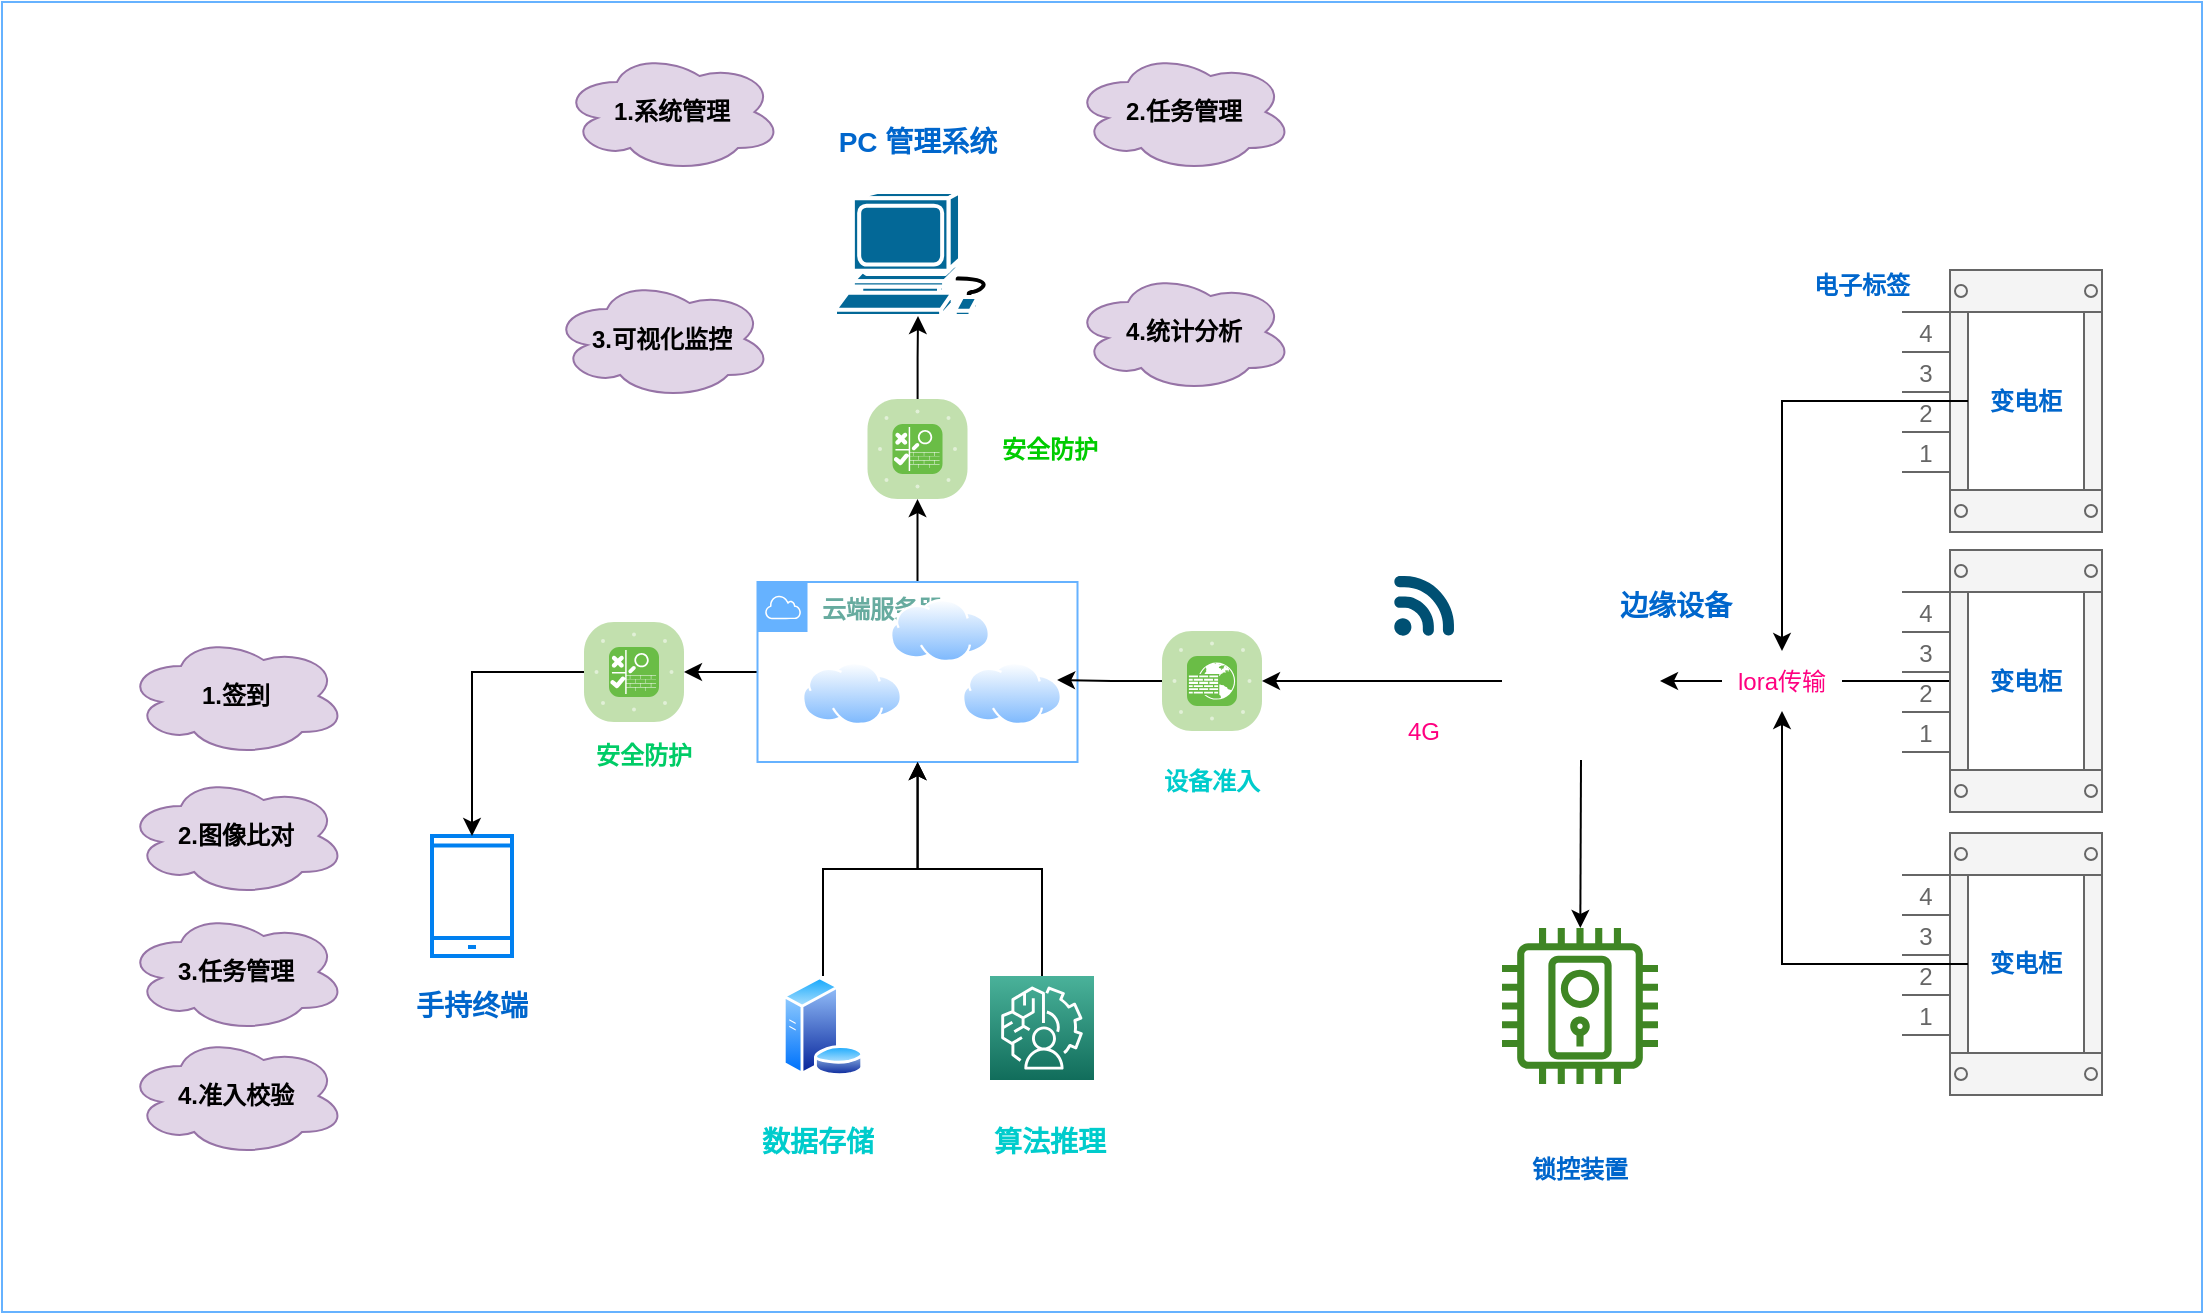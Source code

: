<mxfile version="20.4.0" type="github">
  <diagram id="f5aA6mKZVOiBzjaRbKyW" name="第 1 页">
    <mxGraphModel dx="2062" dy="2259" grid="1" gridSize="10" guides="1" tooltips="1" connect="1" arrows="1" fold="1" page="1" pageScale="1" pageWidth="827" pageHeight="1169" math="0" shadow="0">
      <root>
        <mxCell id="0" />
        <mxCell id="1" parent="0" />
        <mxCell id="0t1G-UWzfi1k0xEK51TH-30" value="" style="rounded=0;whiteSpace=wrap;html=1;strokeColor=#66B2FF;fontSize=14;fontColor=#0066CC;" vertex="1" parent="1">
          <mxGeometry x="20" y="-15" width="1100" height="655" as="geometry" />
        </mxCell>
        <mxCell id="h2EVxIKH0hydPoliz-5T-1" value="" style="strokeColor=#666666;html=1;verticalLabelPosition=bottom;labelBackgroundColor=#ffffff;verticalAlign=top;outlineConnect=0;shadow=0;dashed=0;shape=mxgraph.rackGeneral.container;fillColor2=#f4f4f4;container=1;collapsible=0;childLayout=rack;allowGaps=1;marginLeft=33;marginRight=9;marginTop=21;marginBottom=22;textColor=#666666;numDisp=ascend;" parent="1" vertex="1">
          <mxGeometry x="970" y="119" width="100" height="131" as="geometry" />
        </mxCell>
        <mxCell id="h2EVxIKH0hydPoliz-5T-51" value="变电柜" style="text;html=1;strokeColor=none;fillColor=none;align=center;verticalAlign=middle;whiteSpace=wrap;rounded=0;fontStyle=1;fontColor=#0066CC;" parent="h2EVxIKH0hydPoliz-5T-1" vertex="1">
          <mxGeometry x="33" y="50.5" width="58" height="30" as="geometry" />
        </mxCell>
        <mxCell id="h2EVxIKH0hydPoliz-5T-4" value="" style="sketch=0;outlineConnect=0;fontColor=#232F3E;gradientColor=none;fillColor=#3F8624;strokeColor=none;dashed=0;verticalLabelPosition=bottom;verticalAlign=top;align=center;html=1;fontSize=12;fontStyle=0;aspect=fixed;pointerEvents=1;shape=mxgraph.aws4.door_lock;" parent="1" vertex="1">
          <mxGeometry x="770" y="448" width="78" height="78" as="geometry" />
        </mxCell>
        <mxCell id="h2EVxIKH0hydPoliz-5T-5" value="锁控装置" style="text;html=1;strokeColor=none;fillColor=none;align=center;verticalAlign=middle;whiteSpace=wrap;rounded=0;fontStyle=1;fontColor=#0066CC;" parent="1" vertex="1">
          <mxGeometry x="779" y="554" width="60" height="30" as="geometry" />
        </mxCell>
        <mxCell id="h2EVxIKH0hydPoliz-5T-10" value="电子标签" style="text;html=1;strokeColor=none;fillColor=none;align=center;verticalAlign=middle;whiteSpace=wrap;rounded=0;fontStyle=1;fontColor=#0066CC;" parent="1" vertex="1">
          <mxGeometry x="920" y="112" width="60" height="30" as="geometry" />
        </mxCell>
        <mxCell id="h2EVxIKH0hydPoliz-5T-24" value="" style="points=[[0.005,0.09,0],[0.08,0,0],[0.76,0.25,0],[1,0.92,0],[0.91,0.995,0],[0.57,0.995,0],[0.045,0.955,0],[0.005,0.43,0]];verticalLabelPosition=bottom;sketch=0;html=1;verticalAlign=top;aspect=fixed;align=center;pointerEvents=1;shape=mxgraph.cisco19.3g_4g_indicator;fillColor=#005073;strokeColor=none;" parent="1" vertex="1">
          <mxGeometry x="716" y="272" width="30" height="30" as="geometry" />
        </mxCell>
        <mxCell id="h2EVxIKH0hydPoliz-5T-63" value="" style="edgeStyle=orthogonalEdgeStyle;rounded=0;orthogonalLoop=1;jettySize=auto;html=1;" parent="1" source="h2EVxIKH0hydPoliz-5T-25" target="h2EVxIKH0hydPoliz-5T-61" edge="1">
          <mxGeometry relative="1" as="geometry" />
        </mxCell>
        <mxCell id="h2EVxIKH0hydPoliz-5T-68" value="" style="edgeStyle=orthogonalEdgeStyle;rounded=0;orthogonalLoop=1;jettySize=auto;html=1;" parent="1" source="h2EVxIKH0hydPoliz-5T-25" target="h2EVxIKH0hydPoliz-5T-62" edge="1">
          <mxGeometry relative="1" as="geometry" />
        </mxCell>
        <mxCell id="h2EVxIKH0hydPoliz-5T-25" value="&lt;b&gt;&lt;font color=&quot;#67ab9f&quot;&gt;云端服务器&lt;/font&gt;&lt;/b&gt;" style="sketch=0;outlineConnect=0;gradientColor=none;html=1;whiteSpace=wrap;fontSize=12;fontStyle=0;shape=mxgraph.aws4.group;grIcon=mxgraph.aws4.group_aws_cloud;strokeColor=#66B2FF;fillColor=none;verticalAlign=top;align=left;spacingLeft=30;fontColor=#AAB7B8;dashed=0;" parent="1" vertex="1">
          <mxGeometry x="397.75" y="275" width="160" height="90" as="geometry" />
        </mxCell>
        <mxCell id="h2EVxIKH0hydPoliz-5T-27" value="" style="aspect=fixed;perimeter=ellipsePerimeter;html=1;align=center;shadow=0;dashed=0;spacingTop=3;image;image=img/lib/active_directory/internet_cloud.svg;" parent="1" vertex="1">
          <mxGeometry x="420" y="315" width="50" height="31.5" as="geometry" />
        </mxCell>
        <mxCell id="h2EVxIKH0hydPoliz-5T-28" value="" style="aspect=fixed;perimeter=ellipsePerimeter;html=1;align=center;shadow=0;dashed=0;spacingTop=3;image;image=img/lib/active_directory/internet_cloud.svg;" parent="1" vertex="1">
          <mxGeometry x="464" y="283.5" width="50" height="31.5" as="geometry" />
        </mxCell>
        <mxCell id="h2EVxIKH0hydPoliz-5T-33" value="4G" style="text;html=1;strokeColor=none;fillColor=none;align=center;verticalAlign=middle;whiteSpace=wrap;rounded=0;fontColor=#FF0080;" parent="1" vertex="1">
          <mxGeometry x="701" y="335" width="60" height="30" as="geometry" />
        </mxCell>
        <mxCell id="h2EVxIKH0hydPoliz-5T-35" value="" style="html=1;verticalLabelPosition=bottom;align=center;labelBackgroundColor=#ffffff;verticalAlign=top;strokeWidth=2;strokeColor=#0080F0;shadow=0;dashed=0;shape=mxgraph.ios7.icons.smartphone;" parent="1" vertex="1">
          <mxGeometry x="235" y="402" width="40" height="60" as="geometry" />
        </mxCell>
        <mxCell id="h2EVxIKH0hydPoliz-5T-36" value="手持终端" style="text;html=1;strokeColor=none;fillColor=none;align=center;verticalAlign=middle;whiteSpace=wrap;rounded=0;fontStyle=1;fontSize=14;fontColor=#0066CC;" parent="1" vertex="1">
          <mxGeometry x="225" y="472" width="60" height="30" as="geometry" />
        </mxCell>
        <mxCell id="h2EVxIKH0hydPoliz-5T-38" value="" style="shape=mxgraph.cisco.computers_and_peripherals.workstation;html=1;pointerEvents=1;dashed=0;fillColor=#036897;strokeColor=#ffffff;strokeWidth=2;verticalLabelPosition=bottom;verticalAlign=top;align=center;outlineConnect=0;" parent="1" vertex="1">
          <mxGeometry x="436.5" y="80" width="83" height="62" as="geometry" />
        </mxCell>
        <mxCell id="h2EVxIKH0hydPoliz-5T-39" value="PC 管理系统" style="text;html=1;strokeColor=none;fillColor=none;align=center;verticalAlign=middle;whiteSpace=wrap;rounded=0;fontStyle=1;fontSize=14;fontColor=#0066CC;" parent="1" vertex="1">
          <mxGeometry x="434" y="40" width="87.5" height="30" as="geometry" />
        </mxCell>
        <mxCell id="h2EVxIKH0hydPoliz-5T-40" value="1.系统管理" style="ellipse;shape=cloud;whiteSpace=wrap;html=1;strokeColor=#9673a6;fontStyle=1;fillColor=#e1d5e7;" parent="1" vertex="1">
          <mxGeometry x="300" y="10" width="110" height="60" as="geometry" />
        </mxCell>
        <mxCell id="h2EVxIKH0hydPoliz-5T-41" value="3.可视化监控" style="ellipse;shape=cloud;whiteSpace=wrap;html=1;strokeColor=#9673a6;fontStyle=1;fillColor=#e1d5e7;" parent="1" vertex="1">
          <mxGeometry x="295" y="123.5" width="110" height="60" as="geometry" />
        </mxCell>
        <mxCell id="h2EVxIKH0hydPoliz-5T-42" value="2.任务管理" style="ellipse;shape=cloud;whiteSpace=wrap;html=1;strokeColor=#9673a6;fontStyle=1;fillColor=#e1d5e7;" parent="1" vertex="1">
          <mxGeometry x="555.5" y="10" width="110" height="60" as="geometry" />
        </mxCell>
        <mxCell id="h2EVxIKH0hydPoliz-5T-43" value="4.统计分析" style="ellipse;shape=cloud;whiteSpace=wrap;html=1;strokeColor=#9673a6;fontStyle=1;fillColor=#e1d5e7;" parent="1" vertex="1">
          <mxGeometry x="555.5" y="120" width="110" height="60" as="geometry" />
        </mxCell>
        <mxCell id="h2EVxIKH0hydPoliz-5T-44" value="1.签到" style="ellipse;shape=cloud;whiteSpace=wrap;html=1;strokeColor=#9673a6;fontStyle=1;fillColor=#e1d5e7;" parent="1" vertex="1">
          <mxGeometry x="82" y="302" width="110" height="60" as="geometry" />
        </mxCell>
        <mxCell id="h2EVxIKH0hydPoliz-5T-45" value="2.图像比对" style="ellipse;shape=cloud;whiteSpace=wrap;html=1;strokeColor=#9673a6;fontStyle=1;fillColor=#e1d5e7;" parent="1" vertex="1">
          <mxGeometry x="82" y="372" width="110" height="60" as="geometry" />
        </mxCell>
        <mxCell id="h2EVxIKH0hydPoliz-5T-46" value="3.任务管理" style="ellipse;shape=cloud;whiteSpace=wrap;html=1;strokeColor=#9673a6;fontStyle=1;fillColor=#e1d5e7;" parent="1" vertex="1">
          <mxGeometry x="82" y="440" width="110" height="60" as="geometry" />
        </mxCell>
        <mxCell id="h2EVxIKH0hydPoliz-5T-47" value="" style="aspect=fixed;perimeter=ellipsePerimeter;html=1;align=center;shadow=0;dashed=0;spacingTop=3;image;image=img/lib/active_directory/internet_cloud.svg;" parent="1" vertex="1">
          <mxGeometry x="500" y="315" width="50" height="31.5" as="geometry" />
        </mxCell>
        <mxCell id="h2EVxIKH0hydPoliz-5T-52" value="4.准入校验" style="ellipse;shape=cloud;whiteSpace=wrap;html=1;strokeColor=#9673a6;fontStyle=1;fillColor=#e1d5e7;" parent="1" vertex="1">
          <mxGeometry x="82" y="502" width="110" height="60" as="geometry" />
        </mxCell>
        <mxCell id="0t1G-UWzfi1k0xEK51TH-29" value="" style="edgeStyle=orthogonalEdgeStyle;rounded=0;orthogonalLoop=1;jettySize=auto;html=1;fontSize=14;fontColor=#0066CC;" edge="1" parent="1" source="h2EVxIKH0hydPoliz-5T-54" target="h2EVxIKH0hydPoliz-5T-25">
          <mxGeometry relative="1" as="geometry" />
        </mxCell>
        <mxCell id="h2EVxIKH0hydPoliz-5T-54" value="" style="aspect=fixed;perimeter=ellipsePerimeter;html=1;align=center;shadow=0;dashed=0;spacingTop=3;image;image=img/lib/active_directory/database_server.svg;strokeColor=#66B2FF;" parent="1" vertex="1">
          <mxGeometry x="410" y="472" width="41" height="50" as="geometry" />
        </mxCell>
        <mxCell id="0t1G-UWzfi1k0xEK51TH-28" value="" style="edgeStyle=orthogonalEdgeStyle;rounded=0;orthogonalLoop=1;jettySize=auto;html=1;fontSize=14;fontColor=#0066CC;" edge="1" parent="1" source="h2EVxIKH0hydPoliz-5T-57" target="h2EVxIKH0hydPoliz-5T-25">
          <mxGeometry relative="1" as="geometry" />
        </mxCell>
        <mxCell id="h2EVxIKH0hydPoliz-5T-57" value="" style="sketch=0;points=[[0,0,0],[0.25,0,0],[0.5,0,0],[0.75,0,0],[1,0,0],[0,1,0],[0.25,1,0],[0.5,1,0],[0.75,1,0],[1,1,0],[0,0.25,0],[0,0.5,0],[0,0.75,0],[1,0.25,0],[1,0.5,0],[1,0.75,0]];outlineConnect=0;fontColor=#232F3E;gradientColor=#4AB29A;gradientDirection=north;fillColor=#116D5B;strokeColor=#ffffff;dashed=0;verticalLabelPosition=bottom;verticalAlign=top;align=center;html=1;fontSize=12;fontStyle=0;aspect=fixed;shape=mxgraph.aws4.resourceIcon;resIcon=mxgraph.aws4.augmented_ai;" parent="1" vertex="1">
          <mxGeometry x="514" y="472" width="52" height="52" as="geometry" />
        </mxCell>
        <mxCell id="h2EVxIKH0hydPoliz-5T-58" value="算法推理" style="text;html=1;strokeColor=none;fillColor=none;align=center;verticalAlign=middle;whiteSpace=wrap;rounded=0;fontStyle=1;fontSize=14;fontColor=#00CCCC;" parent="1" vertex="1">
          <mxGeometry x="514" y="540" width="60" height="30" as="geometry" />
        </mxCell>
        <mxCell id="h2EVxIKH0hydPoliz-5T-59" value="数据存储" style="text;html=1;strokeColor=none;fillColor=none;align=center;verticalAlign=middle;whiteSpace=wrap;rounded=0;fontSize=14;fontStyle=1;fontColor=#00CCCC;" parent="1" vertex="1">
          <mxGeometry x="397.75" y="540" width="60" height="30" as="geometry" />
        </mxCell>
        <mxCell id="h2EVxIKH0hydPoliz-5T-60" style="edgeStyle=orthogonalEdgeStyle;rounded=0;orthogonalLoop=1;jettySize=auto;html=1;exitX=0.5;exitY=1;exitDx=0;exitDy=0;exitPerimeter=0;" parent="1" source="h2EVxIKH0hydPoliz-5T-57" target="h2EVxIKH0hydPoliz-5T-57" edge="1">
          <mxGeometry relative="1" as="geometry" />
        </mxCell>
        <mxCell id="h2EVxIKH0hydPoliz-5T-67" style="edgeStyle=orthogonalEdgeStyle;rounded=0;orthogonalLoop=1;jettySize=auto;html=1;" parent="1" source="h2EVxIKH0hydPoliz-5T-61" target="h2EVxIKH0hydPoliz-5T-38" edge="1">
          <mxGeometry relative="1" as="geometry" />
        </mxCell>
        <mxCell id="h2EVxIKH0hydPoliz-5T-61" value="" style="verticalLabelPosition=bottom;sketch=0;html=1;fillColor=#6ABD46;strokeColor=#ffffff;verticalAlign=top;align=center;points=[[0.085,0.085,0],[0.915,0.085,0],[0.915,0.915,0],[0.085,0.915,0],[0.25,0,0],[0.5,0,0],[0.75,0,0],[1,0.25,0],[1,0.5,0],[1,0.75,0],[0.75,1,0],[0.5,1,0],[0.25,1,0],[0,0.75,0],[0,0.5,0],[0,0.25,0]];pointerEvents=1;shape=mxgraph.cisco_safe.compositeIcon;bgIcon=mxgraph.cisco_safe.architecture.generic_appliance;resIcon=mxgraph.cisco_safe.architecture.web_application_firewall;" parent="1" vertex="1">
          <mxGeometry x="452.75" y="183.5" width="50" height="50" as="geometry" />
        </mxCell>
        <mxCell id="h2EVxIKH0hydPoliz-5T-69" style="edgeStyle=orthogonalEdgeStyle;rounded=0;orthogonalLoop=1;jettySize=auto;html=1;" parent="1" source="h2EVxIKH0hydPoliz-5T-62" target="h2EVxIKH0hydPoliz-5T-35" edge="1">
          <mxGeometry relative="1" as="geometry" />
        </mxCell>
        <mxCell id="h2EVxIKH0hydPoliz-5T-62" value="" style="verticalLabelPosition=bottom;sketch=0;html=1;fillColor=#6ABD46;strokeColor=#ffffff;verticalAlign=top;align=center;points=[[0.085,0.085,0],[0.915,0.085,0],[0.915,0.915,0],[0.085,0.915,0],[0.25,0,0],[0.5,0,0],[0.75,0,0],[1,0.25,0],[1,0.5,0],[1,0.75,0],[0.75,1,0],[0.5,1,0],[0.25,1,0],[0,0.75,0],[0,0.5,0],[0,0.25,0]];pointerEvents=1;shape=mxgraph.cisco_safe.compositeIcon;bgIcon=mxgraph.cisco_safe.architecture.generic_appliance;resIcon=mxgraph.cisco_safe.architecture.web_application_firewall;" parent="1" vertex="1">
          <mxGeometry x="311" y="295" width="50" height="50" as="geometry" />
        </mxCell>
        <mxCell id="h2EVxIKH0hydPoliz-5T-70" value="边缘设备" style="text;html=1;strokeColor=none;fillColor=none;align=center;verticalAlign=middle;whiteSpace=wrap;rounded=0;fontStyle=1;fontSize=14;fontColor=#0066CC;" parent="1" vertex="1">
          <mxGeometry x="827" y="272" width="60" height="30" as="geometry" />
        </mxCell>
        <mxCell id="0t1G-UWzfi1k0xEK51TH-14" value="" style="edgeStyle=orthogonalEdgeStyle;rounded=0;orthogonalLoop=1;jettySize=auto;html=1;fontSize=14;fontColor=#0066CC;" edge="1" parent="1" source="h2EVxIKH0hydPoliz-5T-73" target="0t1G-UWzfi1k0xEK51TH-6">
          <mxGeometry relative="1" as="geometry" />
        </mxCell>
        <mxCell id="0t1G-UWzfi1k0xEK51TH-15" value="" style="edgeStyle=orthogonalEdgeStyle;rounded=0;orthogonalLoop=1;jettySize=auto;html=1;fontSize=14;fontColor=#0066CC;" edge="1" parent="1" source="h2EVxIKH0hydPoliz-5T-73" target="h2EVxIKH0hydPoliz-5T-84">
          <mxGeometry relative="1" as="geometry" />
        </mxCell>
        <mxCell id="h2EVxIKH0hydPoliz-5T-73" value="lora传输" style="text;html=1;strokeColor=none;fillColor=none;align=center;verticalAlign=middle;whiteSpace=wrap;rounded=0;fontColor=#FF0080;" parent="1" vertex="1">
          <mxGeometry x="880" y="309.5" width="60" height="30" as="geometry" />
        </mxCell>
        <mxCell id="0t1G-UWzfi1k0xEK51TH-25" style="edgeStyle=orthogonalEdgeStyle;rounded=0;orthogonalLoop=1;jettySize=auto;html=1;entryX=1;entryY=0.25;entryDx=0;entryDy=0;fontSize=14;fontColor=#0066CC;" edge="1" parent="1" source="h2EVxIKH0hydPoliz-5T-75" target="h2EVxIKH0hydPoliz-5T-47">
          <mxGeometry relative="1" as="geometry" />
        </mxCell>
        <mxCell id="h2EVxIKH0hydPoliz-5T-75" value="" style="verticalLabelPosition=bottom;sketch=0;html=1;fillColor=#6ABD46;strokeColor=#ffffff;verticalAlign=top;align=center;points=[[0.085,0.085,0],[0.915,0.085,0],[0.915,0.915,0],[0.085,0.915,0],[0.25,0,0],[0.5,0,0],[0.75,0,0],[1,0.25,0],[1,0.5,0],[1,0.75,0],[0.75,1,0],[0.5,1,0],[0.25,1,0],[0,0.75,0],[0,0.5,0],[0,0.25,0]];pointerEvents=1;shape=mxgraph.cisco_safe.compositeIcon;bgIcon=mxgraph.cisco_safe.architecture.generic_appliance;resIcon=mxgraph.cisco_safe.architecture.web_application_firewall_2;" parent="1" vertex="1">
          <mxGeometry x="600" y="299.5" width="50" height="50" as="geometry" />
        </mxCell>
        <mxCell id="h2EVxIKH0hydPoliz-5T-77" value="" style="strokeColor=#666666;html=1;verticalLabelPosition=bottom;labelBackgroundColor=#ffffff;verticalAlign=top;outlineConnect=0;shadow=0;dashed=0;shape=mxgraph.rackGeneral.container;fillColor2=#f4f4f4;container=1;collapsible=0;childLayout=rack;allowGaps=1;marginLeft=33;marginRight=9;marginTop=21;marginBottom=22;textColor=#666666;numDisp=ascend;" parent="1" vertex="1">
          <mxGeometry x="970" y="259" width="100" height="131" as="geometry" />
        </mxCell>
        <mxCell id="h2EVxIKH0hydPoliz-5T-84" value="变电柜" style="text;html=1;strokeColor=none;fillColor=none;align=center;verticalAlign=middle;whiteSpace=wrap;rounded=0;fontStyle=1;fontColor=#0066CC;" parent="h2EVxIKH0hydPoliz-5T-77" vertex="1">
          <mxGeometry x="33" y="50.5" width="58" height="30" as="geometry" />
        </mxCell>
        <mxCell id="h2EVxIKH0hydPoliz-5T-78" value="" style="strokeColor=#666666;html=1;verticalLabelPosition=bottom;labelBackgroundColor=#ffffff;verticalAlign=top;outlineConnect=0;shadow=0;dashed=0;shape=mxgraph.rackGeneral.container;fillColor2=#f4f4f4;container=1;collapsible=0;childLayout=rack;allowGaps=1;marginLeft=33;marginRight=9;marginTop=21;marginBottom=22;textColor=#666666;numDisp=ascend;" parent="1" vertex="1">
          <mxGeometry x="970" y="400.5" width="100" height="131" as="geometry" />
        </mxCell>
        <mxCell id="h2EVxIKH0hydPoliz-5T-85" value="变电柜" style="text;html=1;strokeColor=none;fillColor=none;align=center;verticalAlign=middle;whiteSpace=wrap;rounded=0;fontStyle=1;fontColor=#0066CC;" parent="h2EVxIKH0hydPoliz-5T-78" vertex="1">
          <mxGeometry x="33" y="50.5" width="58" height="30" as="geometry" />
        </mxCell>
        <mxCell id="h2EVxIKH0hydPoliz-5T-79" value="安全防护" style="text;html=1;strokeColor=none;fillColor=none;align=center;verticalAlign=middle;whiteSpace=wrap;rounded=0;fontStyle=1;fontColor=#00CC66;" parent="1" vertex="1">
          <mxGeometry x="311" y="347" width="60" height="30" as="geometry" />
        </mxCell>
        <mxCell id="h2EVxIKH0hydPoliz-5T-80" value="安全防护" style="text;html=1;strokeColor=none;fillColor=none;align=center;verticalAlign=middle;whiteSpace=wrap;rounded=0;fontStyle=1;fontColor=#00CC00;" parent="1" vertex="1">
          <mxGeometry x="514" y="193.5" width="60" height="30" as="geometry" />
        </mxCell>
        <mxCell id="h2EVxIKH0hydPoliz-5T-82" value="设备准入" style="text;html=1;strokeColor=none;fillColor=none;align=center;verticalAlign=middle;whiteSpace=wrap;rounded=0;fontStyle=1;fontColor=#00CCCC;" parent="1" vertex="1">
          <mxGeometry x="595" y="360" width="60" height="30" as="geometry" />
        </mxCell>
        <mxCell id="0t1G-UWzfi1k0xEK51TH-20" style="edgeStyle=orthogonalEdgeStyle;rounded=0;orthogonalLoop=1;jettySize=auto;html=1;entryX=1;entryY=0.5;entryDx=0;entryDy=0;entryPerimeter=0;fontSize=14;fontColor=#0066CC;" edge="1" parent="1" source="0t1G-UWzfi1k0xEK51TH-6" target="h2EVxIKH0hydPoliz-5T-75">
          <mxGeometry relative="1" as="geometry" />
        </mxCell>
        <mxCell id="0t1G-UWzfi1k0xEK51TH-6" value="" style="shape=image;html=1;verticalAlign=top;verticalLabelPosition=bottom;labelBackgroundColor=#ffffff;imageAspect=0;aspect=fixed;image=https://cdn1.iconfinder.com/data/icons/nuvola2/128x128/apps/kcmpci.png" vertex="1" parent="1">
          <mxGeometry x="770" y="285" width="79" height="79" as="geometry" />
        </mxCell>
        <mxCell id="0t1G-UWzfi1k0xEK51TH-13" value="" style="endArrow=classic;html=1;rounded=0;fontSize=14;fontColor=#0066CC;exitX=0.5;exitY=1;exitDx=0;exitDy=0;" edge="1" parent="1" source="0t1G-UWzfi1k0xEK51TH-6" target="h2EVxIKH0hydPoliz-5T-4">
          <mxGeometry width="50" height="50" relative="1" as="geometry">
            <mxPoint x="820" y="370" as="sourcePoint" />
            <mxPoint x="440" y="440" as="targetPoint" />
          </mxGeometry>
        </mxCell>
        <mxCell id="0t1G-UWzfi1k0xEK51TH-23" style="edgeStyle=orthogonalEdgeStyle;rounded=0;orthogonalLoop=1;jettySize=auto;html=1;fontSize=14;fontColor=#0066CC;" edge="1" parent="1" source="h2EVxIKH0hydPoliz-5T-85" target="h2EVxIKH0hydPoliz-5T-73">
          <mxGeometry relative="1" as="geometry" />
        </mxCell>
        <mxCell id="0t1G-UWzfi1k0xEK51TH-24" style="edgeStyle=orthogonalEdgeStyle;rounded=0;orthogonalLoop=1;jettySize=auto;html=1;fontSize=14;fontColor=#0066CC;" edge="1" parent="1" source="h2EVxIKH0hydPoliz-5T-51" target="h2EVxIKH0hydPoliz-5T-73">
          <mxGeometry relative="1" as="geometry" />
        </mxCell>
      </root>
    </mxGraphModel>
  </diagram>
</mxfile>
